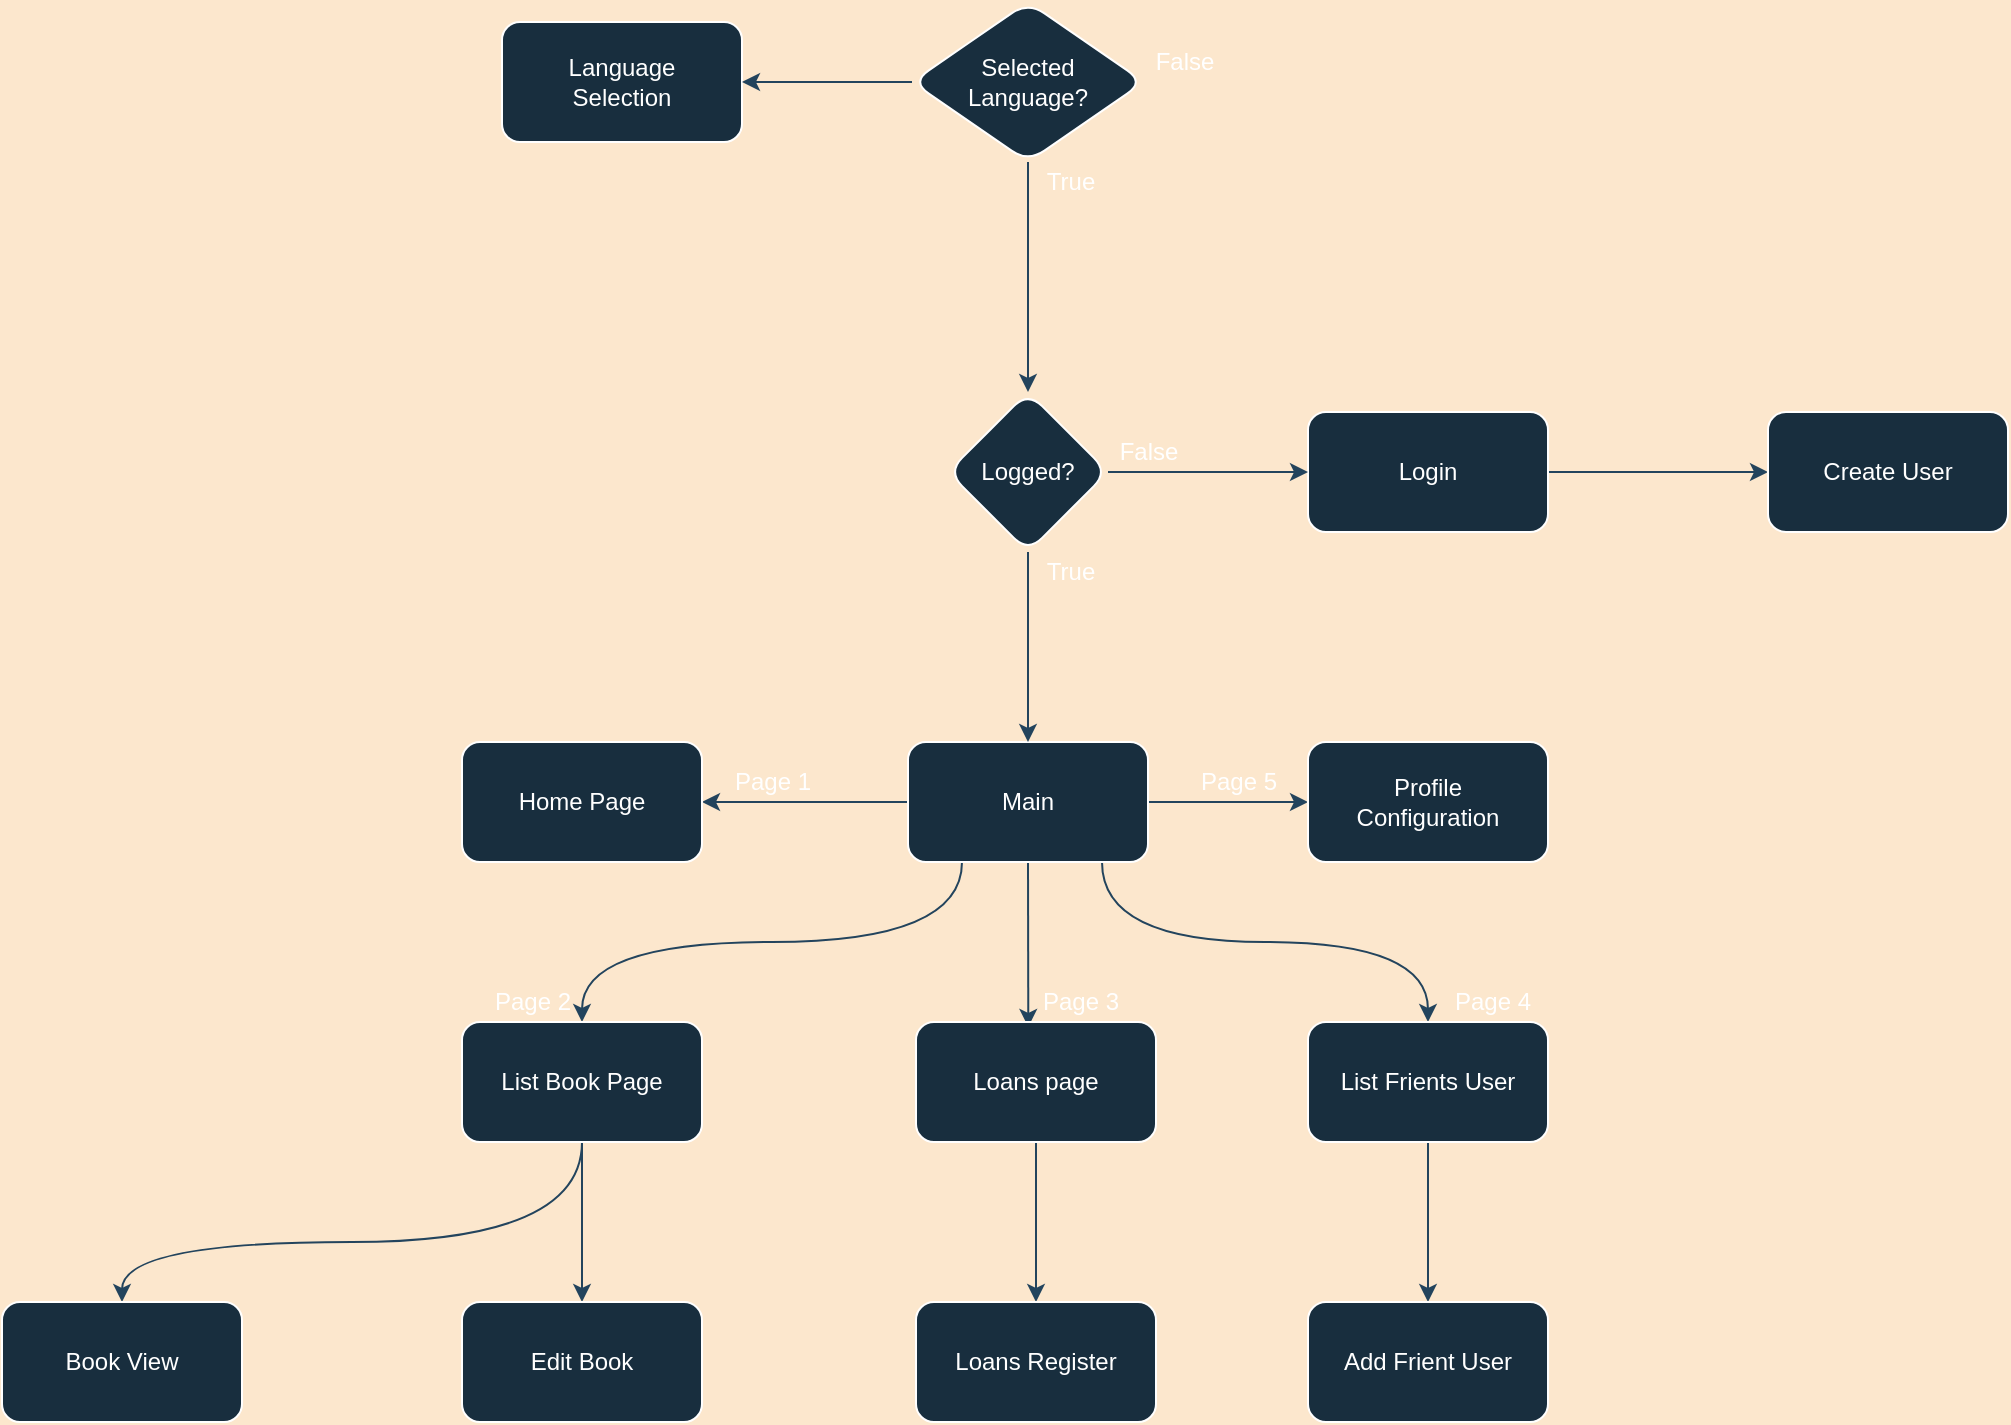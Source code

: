 <mxfile version="13.4.5" type="device"><diagram id="rYMDxua15GSoQe8KjvW_" name="Page-1"><mxGraphModel dx="4157" dy="1423" grid="1" gridSize="10" guides="1" tooltips="1" connect="1" arrows="1" fold="1" page="1" pageScale="1" pageWidth="827" pageHeight="1169" background="#FCE7CD" math="0" shadow="0"><root><mxCell id="0"/><mxCell id="1" parent="0"/><mxCell id="61-nm5DlyCklWJhP4WHK-25" style="edgeStyle=orthogonalEdgeStyle;rounded=0;orthogonalLoop=1;jettySize=auto;html=1;strokeColor=#23445D;curved=1;labelBackgroundColor=#FCE7CD;" edge="1" parent="1" source="61-nm5DlyCklWJhP4WHK-1" target="61-nm5DlyCklWJhP4WHK-6"><mxGeometry relative="1" as="geometry"/></mxCell><mxCell id="61-nm5DlyCklWJhP4WHK-36" style="edgeStyle=orthogonalEdgeStyle;rounded=0;orthogonalLoop=1;jettySize=auto;html=1;entryX=1;entryY=0.5;entryDx=0;entryDy=0;strokeColor=#23445D;curved=1;labelBackgroundColor=#FCE7CD;" edge="1" parent="1" source="61-nm5DlyCklWJhP4WHK-1" target="61-nm5DlyCklWJhP4WHK-5"><mxGeometry relative="1" as="geometry"/></mxCell><mxCell id="61-nm5DlyCklWJhP4WHK-42" style="edgeStyle=orthogonalEdgeStyle;rounded=0;orthogonalLoop=1;jettySize=auto;html=1;entryX=0.5;entryY=0;entryDx=0;entryDy=0;strokeColor=#23445D;curved=1;labelBackgroundColor=#FCE7CD;" edge="1" parent="1" source="61-nm5DlyCklWJhP4WHK-1" target="61-nm5DlyCklWJhP4WHK-4"><mxGeometry relative="1" as="geometry"><Array as="points"><mxPoint x="380" y="820"/><mxPoint x="190" y="820"/></Array></mxGeometry></mxCell><mxCell id="61-nm5DlyCklWJhP4WHK-47" style="edgeStyle=orthogonalEdgeStyle;rounded=0;orthogonalLoop=1;jettySize=auto;html=1;entryX=0.468;entryY=0.041;entryDx=0;entryDy=0;entryPerimeter=0;strokeColor=#23445D;curved=1;labelBackgroundColor=#FCE7CD;" edge="1" parent="1" source="61-nm5DlyCklWJhP4WHK-1" target="61-nm5DlyCklWJhP4WHK-44"><mxGeometry relative="1" as="geometry"/></mxCell><mxCell id="61-nm5DlyCklWJhP4WHK-52" style="edgeStyle=orthogonalEdgeStyle;rounded=0;orthogonalLoop=1;jettySize=auto;html=1;strokeColor=#23445D;curved=1;labelBackgroundColor=#FCE7CD;" edge="1" parent="1" source="61-nm5DlyCklWJhP4WHK-1" target="61-nm5DlyCklWJhP4WHK-51"><mxGeometry relative="1" as="geometry"><Array as="points"><mxPoint x="450" y="820"/><mxPoint x="613" y="820"/></Array></mxGeometry></mxCell><mxCell id="61-nm5DlyCklWJhP4WHK-1" value="Main" style="whiteSpace=wrap;html=1;fillColor=#182E3E;strokeColor=#FFFFFF;fontColor=#FFFFFF;rounded=1;" vertex="1" parent="1"><mxGeometry x="353" y="720" width="120" height="60" as="geometry"/></mxCell><mxCell id="61-nm5DlyCklWJhP4WHK-2" value="Language&lt;br&gt;Selection" style="whiteSpace=wrap;html=1;fillColor=#182E3E;strokeColor=#FFFFFF;fontColor=#FFFFFF;rounded=1;" vertex="1" parent="1"><mxGeometry x="150" y="360" width="120" height="60" as="geometry"/></mxCell><mxCell id="61-nm5DlyCklWJhP4WHK-37" style="edgeStyle=orthogonalEdgeStyle;rounded=0;orthogonalLoop=1;jettySize=auto;html=1;entryX=0;entryY=0.5;entryDx=0;entryDy=0;strokeColor=#23445D;curved=1;labelBackgroundColor=#FCE7CD;" edge="1" parent="1" source="61-nm5DlyCklWJhP4WHK-3" target="61-nm5DlyCklWJhP4WHK-26"><mxGeometry relative="1" as="geometry"/></mxCell><mxCell id="61-nm5DlyCklWJhP4WHK-3" value="Login" style="whiteSpace=wrap;html=1;fillColor=#182E3E;strokeColor=#FFFFFF;fontColor=#FFFFFF;rounded=1;" vertex="1" parent="1"><mxGeometry x="553" y="555" width="120" height="60" as="geometry"/></mxCell><mxCell id="61-nm5DlyCklWJhP4WHK-29" value="" style="edgeStyle=orthogonalEdgeStyle;rounded=0;orthogonalLoop=1;jettySize=auto;html=1;strokeColor=#23445D;curved=1;labelBackgroundColor=#FCE7CD;" edge="1" parent="1" source="61-nm5DlyCklWJhP4WHK-4" target="61-nm5DlyCklWJhP4WHK-28"><mxGeometry relative="1" as="geometry"/></mxCell><mxCell id="61-nm5DlyCklWJhP4WHK-39" value="" style="edgeStyle=orthogonalEdgeStyle;rounded=0;orthogonalLoop=1;jettySize=auto;html=1;strokeColor=#23445D;curved=1;labelBackgroundColor=#FCE7CD;" edge="1" parent="1" source="61-nm5DlyCklWJhP4WHK-4" target="61-nm5DlyCklWJhP4WHK-38"><mxGeometry relative="1" as="geometry"><Array as="points"><mxPoint x="190" y="970"/><mxPoint x="-40" y="970"/></Array></mxGeometry></mxCell><mxCell id="61-nm5DlyCklWJhP4WHK-4" value="List Book Page" style="whiteSpace=wrap;html=1;fillColor=#182E3E;strokeColor=#FFFFFF;fontColor=#FFFFFF;rounded=1;" vertex="1" parent="1"><mxGeometry x="130" y="860" width="120" height="60" as="geometry"/></mxCell><mxCell id="61-nm5DlyCklWJhP4WHK-5" value="Home Page" style="whiteSpace=wrap;html=1;fillColor=#182E3E;strokeColor=#FFFFFF;fontColor=#FFFFFF;rounded=1;" vertex="1" parent="1"><mxGeometry x="130" y="720" width="120" height="60" as="geometry"/></mxCell><mxCell id="61-nm5DlyCklWJhP4WHK-6" value="Profile&lt;br&gt;Configuration" style="whiteSpace=wrap;html=1;fillColor=#182E3E;strokeColor=#FFFFFF;fontColor=#FFFFFF;rounded=1;" vertex="1" parent="1"><mxGeometry x="553" y="720" width="120" height="60" as="geometry"/></mxCell><mxCell id="61-nm5DlyCklWJhP4WHK-13" style="edgeStyle=orthogonalEdgeStyle;rounded=0;orthogonalLoop=1;jettySize=auto;html=1;strokeColor=#23445D;curved=1;labelBackgroundColor=#FCE7CD;" edge="1" parent="1" source="61-nm5DlyCklWJhP4WHK-7" target="61-nm5DlyCklWJhP4WHK-3"><mxGeometry relative="1" as="geometry"/></mxCell><mxCell id="61-nm5DlyCklWJhP4WHK-14" style="edgeStyle=orthogonalEdgeStyle;rounded=0;orthogonalLoop=1;jettySize=auto;html=1;entryX=0.5;entryY=0;entryDx=0;entryDy=0;strokeColor=#23445D;curved=1;labelBackgroundColor=#FCE7CD;" edge="1" parent="1" source="61-nm5DlyCklWJhP4WHK-7" target="61-nm5DlyCklWJhP4WHK-1"><mxGeometry relative="1" as="geometry"/></mxCell><mxCell id="61-nm5DlyCklWJhP4WHK-7" value="Logged?" style="rhombus;whiteSpace=wrap;html=1;fillColor=#182E3E;strokeColor=#FFFFFF;fontColor=#FFFFFF;rounded=1;" vertex="1" parent="1"><mxGeometry x="373" y="545" width="80" height="80" as="geometry"/></mxCell><mxCell id="61-nm5DlyCklWJhP4WHK-9" style="edgeStyle=orthogonalEdgeStyle;rounded=0;orthogonalLoop=1;jettySize=auto;html=1;strokeColor=#23445D;curved=1;labelBackgroundColor=#FCE7CD;" edge="1" parent="1" source="61-nm5DlyCklWJhP4WHK-8" target="61-nm5DlyCklWJhP4WHK-2"><mxGeometry relative="1" as="geometry"/></mxCell><mxCell id="61-nm5DlyCklWJhP4WHK-10" style="edgeStyle=orthogonalEdgeStyle;rounded=0;orthogonalLoop=1;jettySize=auto;html=1;entryX=0.5;entryY=0;entryDx=0;entryDy=0;strokeColor=#23445D;curved=1;labelBackgroundColor=#FCE7CD;" edge="1" parent="1" source="61-nm5DlyCklWJhP4WHK-8" target="61-nm5DlyCklWJhP4WHK-7"><mxGeometry relative="1" as="geometry"/></mxCell><mxCell id="61-nm5DlyCklWJhP4WHK-8" value="Selected&lt;br&gt;Language?" style="rhombus;whiteSpace=wrap;html=1;fillColor=#182E3E;strokeColor=#FFFFFF;fontColor=#FFFFFF;rounded=1;" vertex="1" parent="1"><mxGeometry x="355" y="350" width="116" height="80" as="geometry"/></mxCell><mxCell id="2" value="False" style="text;html=1;align=center;verticalAlign=middle;resizable=0;points=[];autosize=1;fontColor=#FFFFFF;rounded=1;" vertex="1" parent="1"><mxGeometry x="471" y="370" width="40" height="20" as="geometry"/></mxCell><mxCell id="61-nm5DlyCklWJhP4WHK-11" value="True" style="text;html=1;align=center;verticalAlign=middle;resizable=0;points=[];autosize=1;fontColor=#FFFFFF;rounded=1;" vertex="1" parent="1"><mxGeometry x="414" y="430" width="40" height="20" as="geometry"/></mxCell><mxCell id="61-nm5DlyCklWJhP4WHK-12" value="False" style="text;html=1;align=center;verticalAlign=middle;resizable=0;points=[];autosize=1;fontColor=#FFFFFF;rounded=1;" vertex="1" parent="1"><mxGeometry x="453" y="565" width="40" height="20" as="geometry"/></mxCell><mxCell id="61-nm5DlyCklWJhP4WHK-15" value="True" style="text;html=1;align=center;verticalAlign=middle;resizable=0;points=[];autosize=1;fontColor=#FFFFFF;rounded=1;" vertex="1" parent="1"><mxGeometry x="414" y="625" width="40" height="20" as="geometry"/></mxCell><mxCell id="61-nm5DlyCklWJhP4WHK-26" value="Create User" style="whiteSpace=wrap;html=1;fillColor=#182E3E;strokeColor=#FFFFFF;fontColor=#FFFFFF;rounded=1;" vertex="1" parent="1"><mxGeometry x="783" y="555" width="120" height="60" as="geometry"/></mxCell><mxCell id="61-nm5DlyCklWJhP4WHK-28" value="Edit Book" style="whiteSpace=wrap;html=1;fillColor=#182E3E;strokeColor=#FFFFFF;fontColor=#FFFFFF;rounded=1;" vertex="1" parent="1"><mxGeometry x="130" y="1000" width="120" height="60" as="geometry"/></mxCell><mxCell id="61-nm5DlyCklWJhP4WHK-33" value="" style="edgeStyle=orthogonalEdgeStyle;rounded=0;orthogonalLoop=1;jettySize=auto;html=1;strokeColor=#23445D;curved=1;labelBackgroundColor=#FCE7CD;" edge="1" parent="1" target="61-nm5DlyCklWJhP4WHK-32"><mxGeometry relative="1" as="geometry"><mxPoint x="-30" y="720" as="sourcePoint"/></mxGeometry></mxCell><mxCell id="61-nm5DlyCklWJhP4WHK-38" value="Book View" style="whiteSpace=wrap;html=1;fillColor=#182E3E;strokeColor=#FFFFFF;fontColor=#FFFFFF;rounded=1;" vertex="1" parent="1"><mxGeometry x="-100" y="1000" width="120" height="60" as="geometry"/></mxCell><mxCell id="61-nm5DlyCklWJhP4WHK-40" value="Page 1" style="text;html=1;align=center;verticalAlign=middle;resizable=0;points=[];autosize=1;fontColor=#FFFFFF;rounded=1;" vertex="1" parent="1"><mxGeometry x="260" y="730" width="50" height="20" as="geometry"/></mxCell><mxCell id="61-nm5DlyCklWJhP4WHK-41" value="Page 5" style="text;html=1;align=center;verticalAlign=middle;resizable=0;points=[];autosize=1;fontColor=#FFFFFF;rounded=1;" vertex="1" parent="1"><mxGeometry x="493" y="730" width="50" height="20" as="geometry"/></mxCell><mxCell id="61-nm5DlyCklWJhP4WHK-43" value="Page 2" style="text;html=1;align=center;verticalAlign=middle;resizable=0;points=[];autosize=1;fontColor=#FFFFFF;rounded=1;" vertex="1" parent="1"><mxGeometry x="140" y="840" width="50" height="20" as="geometry"/></mxCell><mxCell id="61-nm5DlyCklWJhP4WHK-46" value="" style="edgeStyle=orthogonalEdgeStyle;rounded=0;orthogonalLoop=1;jettySize=auto;html=1;strokeColor=#23445D;curved=1;labelBackgroundColor=#FCE7CD;" edge="1" parent="1" source="61-nm5DlyCklWJhP4WHK-44" target="61-nm5DlyCklWJhP4WHK-45"><mxGeometry relative="1" as="geometry"/></mxCell><mxCell id="61-nm5DlyCklWJhP4WHK-44" value="Loans page" style="whiteSpace=wrap;html=1;fillColor=#182E3E;strokeColor=#FFFFFF;fontColor=#FFFFFF;rounded=1;" vertex="1" parent="1"><mxGeometry x="357" y="860" width="120" height="60" as="geometry"/></mxCell><mxCell id="61-nm5DlyCklWJhP4WHK-45" value="Loans Register" style="whiteSpace=wrap;html=1;fillColor=#182E3E;strokeColor=#FFFFFF;fontColor=#FFFFFF;rounded=1;" vertex="1" parent="1"><mxGeometry x="357" y="1000" width="120" height="60" as="geometry"/></mxCell><mxCell id="61-nm5DlyCklWJhP4WHK-50" value="Page 3" style="text;html=1;align=center;verticalAlign=middle;resizable=0;points=[];autosize=1;fontColor=#FFFFFF;rounded=1;" vertex="1" parent="1"><mxGeometry x="414" y="840" width="50" height="20" as="geometry"/></mxCell><mxCell id="61-nm5DlyCklWJhP4WHK-57" style="edgeStyle=orthogonalEdgeStyle;rounded=0;orthogonalLoop=1;jettySize=auto;html=1;strokeColor=#23445D;curved=1;labelBackgroundColor=#FCE7CD;" edge="1" parent="1" source="61-nm5DlyCklWJhP4WHK-51" target="61-nm5DlyCklWJhP4WHK-54"><mxGeometry relative="1" as="geometry"/></mxCell><mxCell id="61-nm5DlyCklWJhP4WHK-51" value="List Frients User" style="whiteSpace=wrap;html=1;fillColor=#182E3E;strokeColor=#FFFFFF;fontColor=#FFFFFF;rounded=1;" vertex="1" parent="1"><mxGeometry x="553" y="860" width="120" height="60" as="geometry"/></mxCell><mxCell id="61-nm5DlyCklWJhP4WHK-54" value="Add Frient User" style="whiteSpace=wrap;html=1;fillColor=#182E3E;strokeColor=#FFFFFF;fontColor=#FFFFFF;rounded=1;" vertex="1" parent="1"><mxGeometry x="553" y="1000" width="120" height="60" as="geometry"/></mxCell><mxCell id="61-nm5DlyCklWJhP4WHK-58" value="Page 4" style="text;html=1;align=center;verticalAlign=middle;resizable=0;points=[];autosize=1;fontColor=#FFFFFF;rounded=1;" vertex="1" parent="1"><mxGeometry x="620" y="840" width="50" height="20" as="geometry"/></mxCell></root></mxGraphModel></diagram></mxfile>